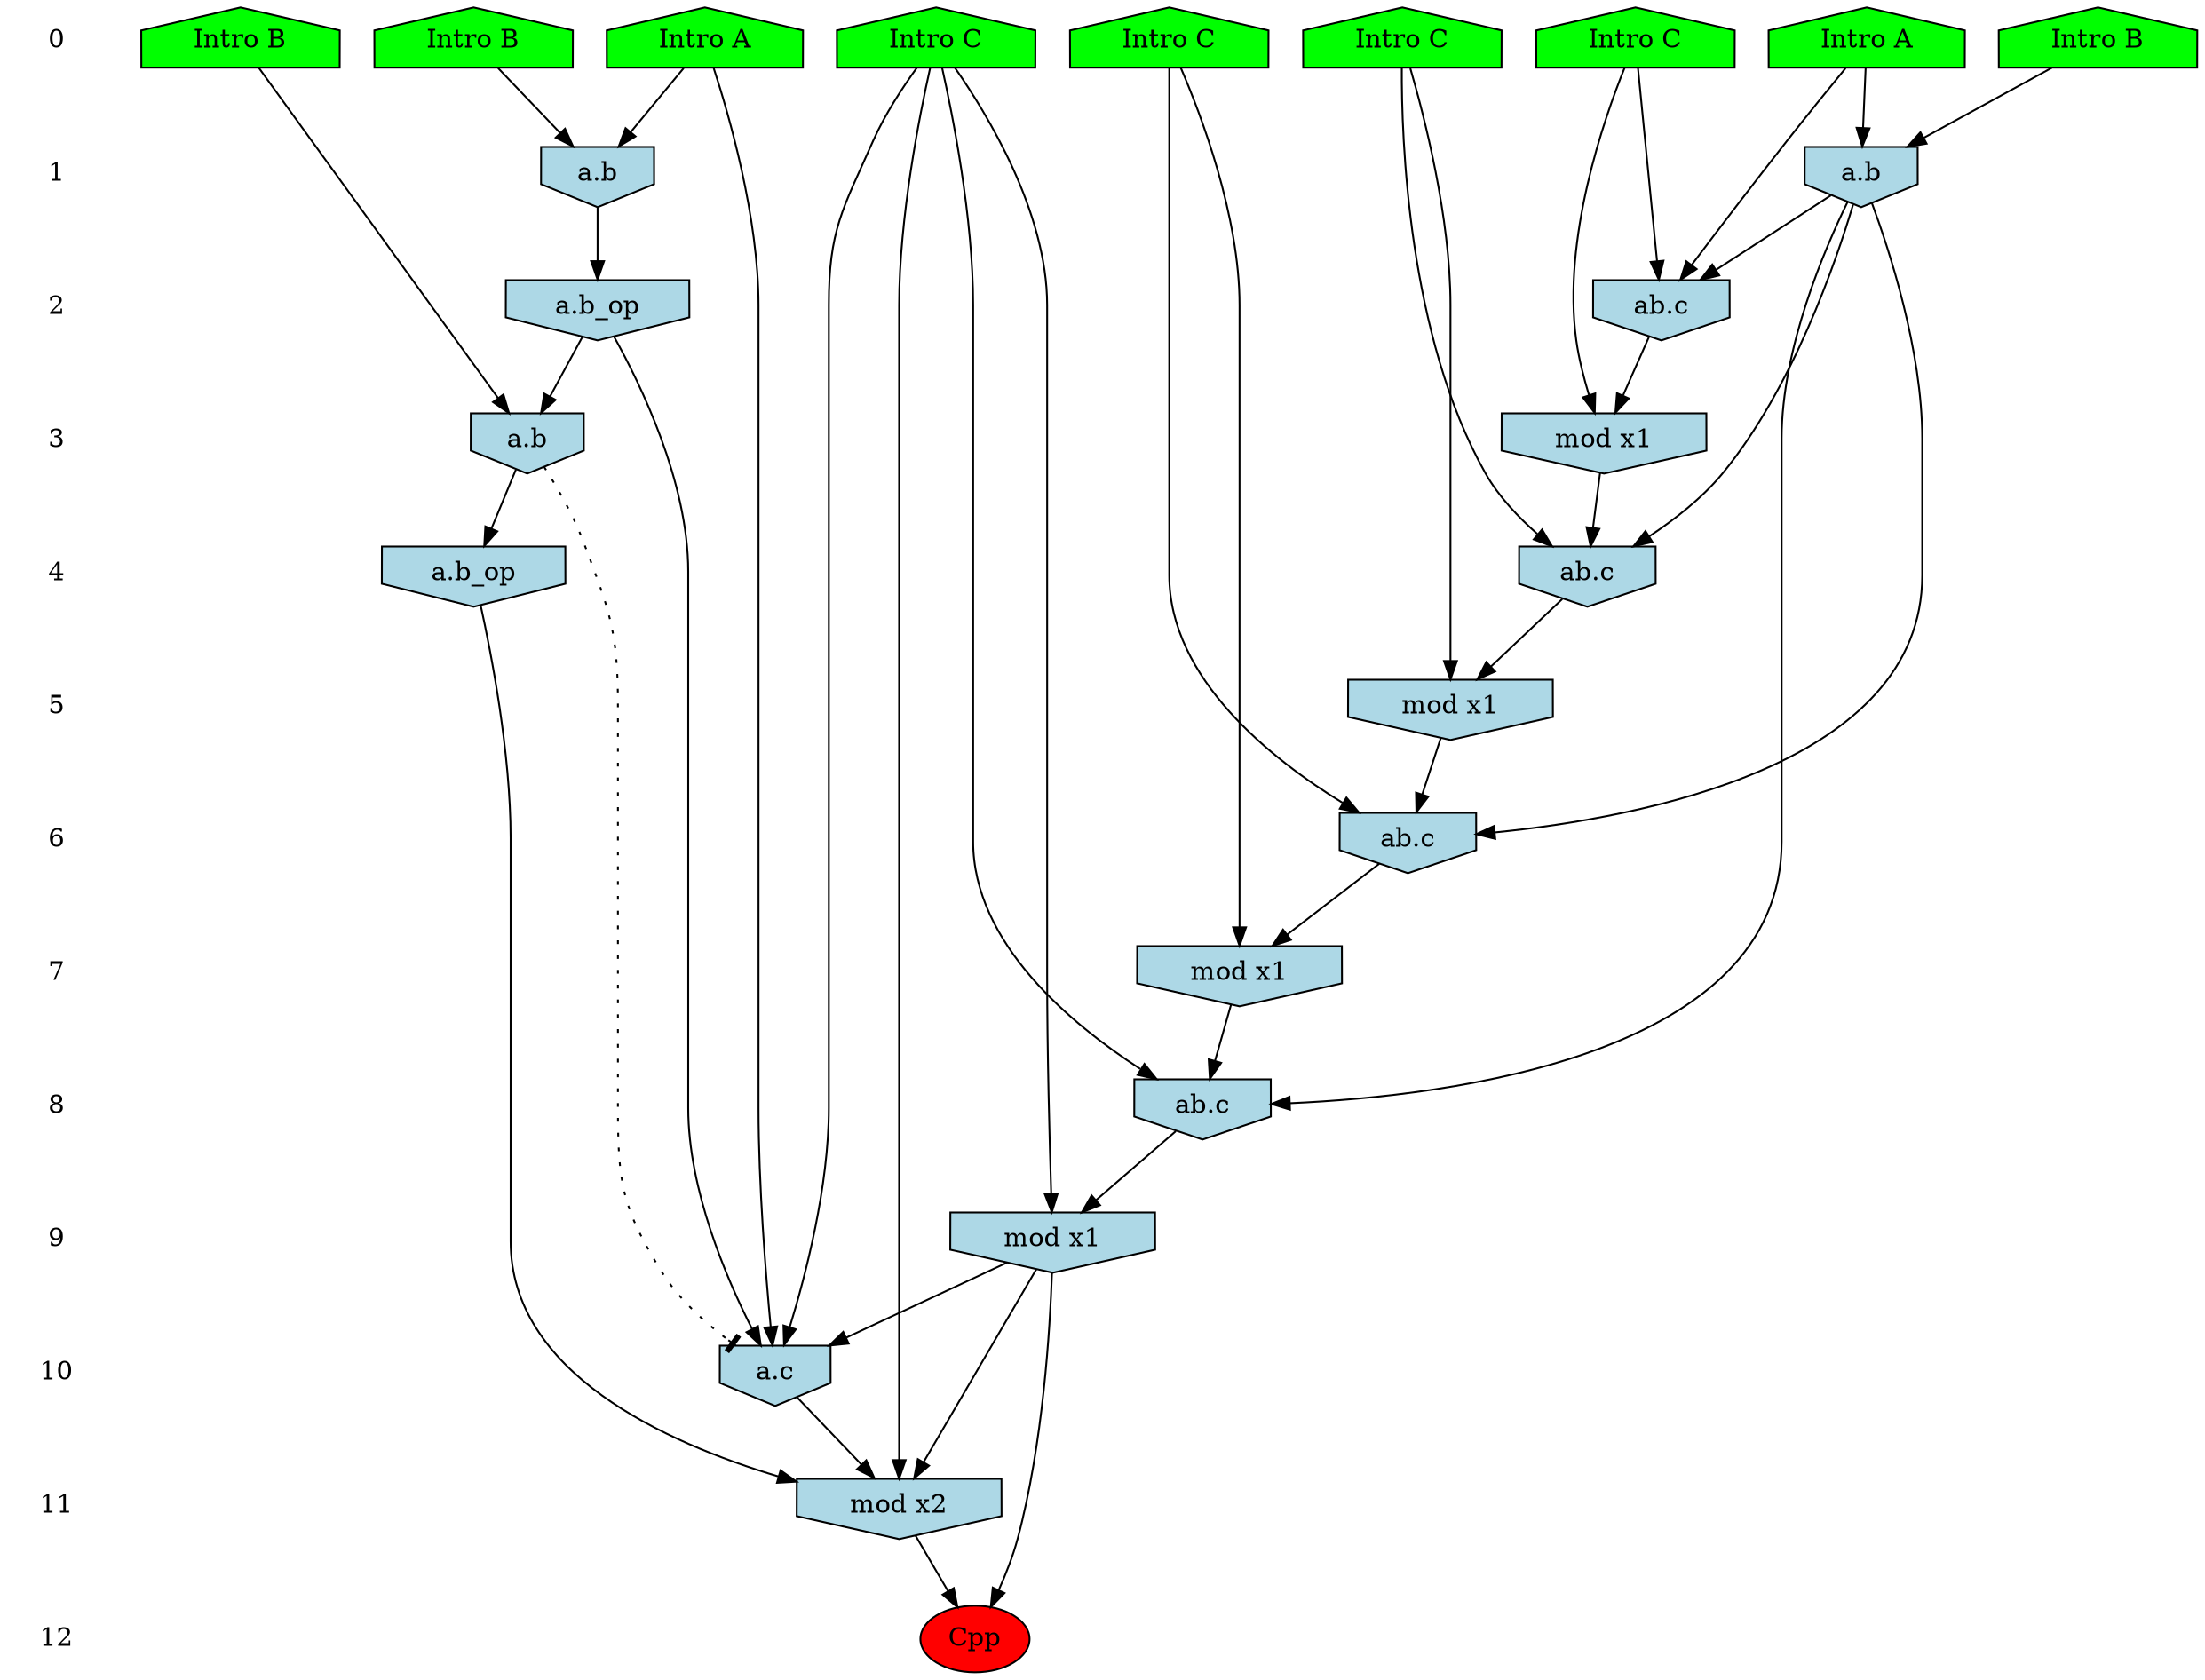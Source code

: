 /* Compression of 1 causal flows obtained in average at 1.146021E+01 t.u */
/* Compressed causal flows were: [1624] */
digraph G{
 ranksep=.5 ; 
{ rank = same ; "0" [shape=plaintext] ; node_1 [label ="Intro B", shape=house, style=filled, fillcolor=green] ;
node_2 [label ="Intro A", shape=house, style=filled, fillcolor=green] ;
node_3 [label ="Intro A", shape=house, style=filled, fillcolor=green] ;
node_4 [label ="Intro B", shape=house, style=filled, fillcolor=green] ;
node_5 [label ="Intro B", shape=house, style=filled, fillcolor=green] ;
node_6 [label ="Intro C", shape=house, style=filled, fillcolor=green] ;
node_7 [label ="Intro C", shape=house, style=filled, fillcolor=green] ;
node_8 [label ="Intro C", shape=house, style=filled, fillcolor=green] ;
node_9 [label ="Intro C", shape=house, style=filled, fillcolor=green] ;
}
{ rank = same ; "1" [shape=plaintext] ; node_10 [label="a.b", shape=invhouse, style=filled, fillcolor = lightblue] ;
node_11 [label="a.b", shape=invhouse, style=filled, fillcolor = lightblue] ;
}
{ rank = same ; "2" [shape=plaintext] ; node_12 [label="a.b_op", shape=invhouse, style=filled, fillcolor = lightblue] ;
node_13 [label="ab.c", shape=invhouse, style=filled, fillcolor = lightblue] ;
}
{ rank = same ; "3" [shape=plaintext] ; node_14 [label="mod x1", shape=invhouse, style=filled, fillcolor = lightblue] ;
node_22 [label="a.b", shape=invhouse, style=filled, fillcolor = lightblue] ;
}
{ rank = same ; "4" [shape=plaintext] ; node_15 [label="ab.c", shape=invhouse, style=filled, fillcolor = lightblue] ;
node_23 [label="a.b_op", shape=invhouse, style=filled, fillcolor = lightblue] ;
}
{ rank = same ; "5" [shape=plaintext] ; node_16 [label="mod x1", shape=invhouse, style=filled, fillcolor = lightblue] ;
}
{ rank = same ; "6" [shape=plaintext] ; node_17 [label="ab.c", shape=invhouse, style=filled, fillcolor = lightblue] ;
}
{ rank = same ; "7" [shape=plaintext] ; node_18 [label="mod x1", shape=invhouse, style=filled, fillcolor = lightblue] ;
}
{ rank = same ; "8" [shape=plaintext] ; node_19 [label="ab.c", shape=invhouse, style=filled, fillcolor = lightblue] ;
}
{ rank = same ; "9" [shape=plaintext] ; node_20 [label="mod x1", shape=invhouse, style=filled, fillcolor = lightblue] ;
}
{ rank = same ; "10" [shape=plaintext] ; node_21 [label="a.c", shape=invhouse, style=filled, fillcolor = lightblue] ;
}
{ rank = same ; "11" [shape=plaintext] ; node_24 [label="mod x2", shape=invhouse, style=filled, fillcolor = lightblue] ;
}
{ rank = same ; "12" [shape=plaintext] ; node_25 [label ="Cpp", style=filled, fillcolor=red] ;
}
"0" -> "1" [style="invis"]; 
"1" -> "2" [style="invis"]; 
"2" -> "3" [style="invis"]; 
"3" -> "4" [style="invis"]; 
"4" -> "5" [style="invis"]; 
"5" -> "6" [style="invis"]; 
"6" -> "7" [style="invis"]; 
"7" -> "8" [style="invis"]; 
"8" -> "9" [style="invis"]; 
"9" -> "10" [style="invis"]; 
"10" -> "11" [style="invis"]; 
"11" -> "12" [style="invis"]; 
node_2 -> node_10
node_4 -> node_10
node_3 -> node_11
node_5 -> node_11
node_10 -> node_12
node_3 -> node_13
node_9 -> node_13
node_11 -> node_13
node_9 -> node_14
node_13 -> node_14
node_6 -> node_15
node_11 -> node_15
node_14 -> node_15
node_6 -> node_16
node_15 -> node_16
node_8 -> node_17
node_11 -> node_17
node_16 -> node_17
node_8 -> node_18
node_17 -> node_18
node_7 -> node_19
node_11 -> node_19
node_18 -> node_19
node_7 -> node_20
node_19 -> node_20
node_2 -> node_21
node_7 -> node_21
node_12 -> node_21
node_20 -> node_21
node_1 -> node_22
node_12 -> node_22
node_22 -> node_23
node_7 -> node_24
node_20 -> node_24
node_21 -> node_24
node_23 -> node_24
node_20 -> node_25
node_24 -> node_25
node_22 -> node_21 [style=dotted, arrowhead = tee] 
}
/*
 Dot generation time: 0.000249
*/